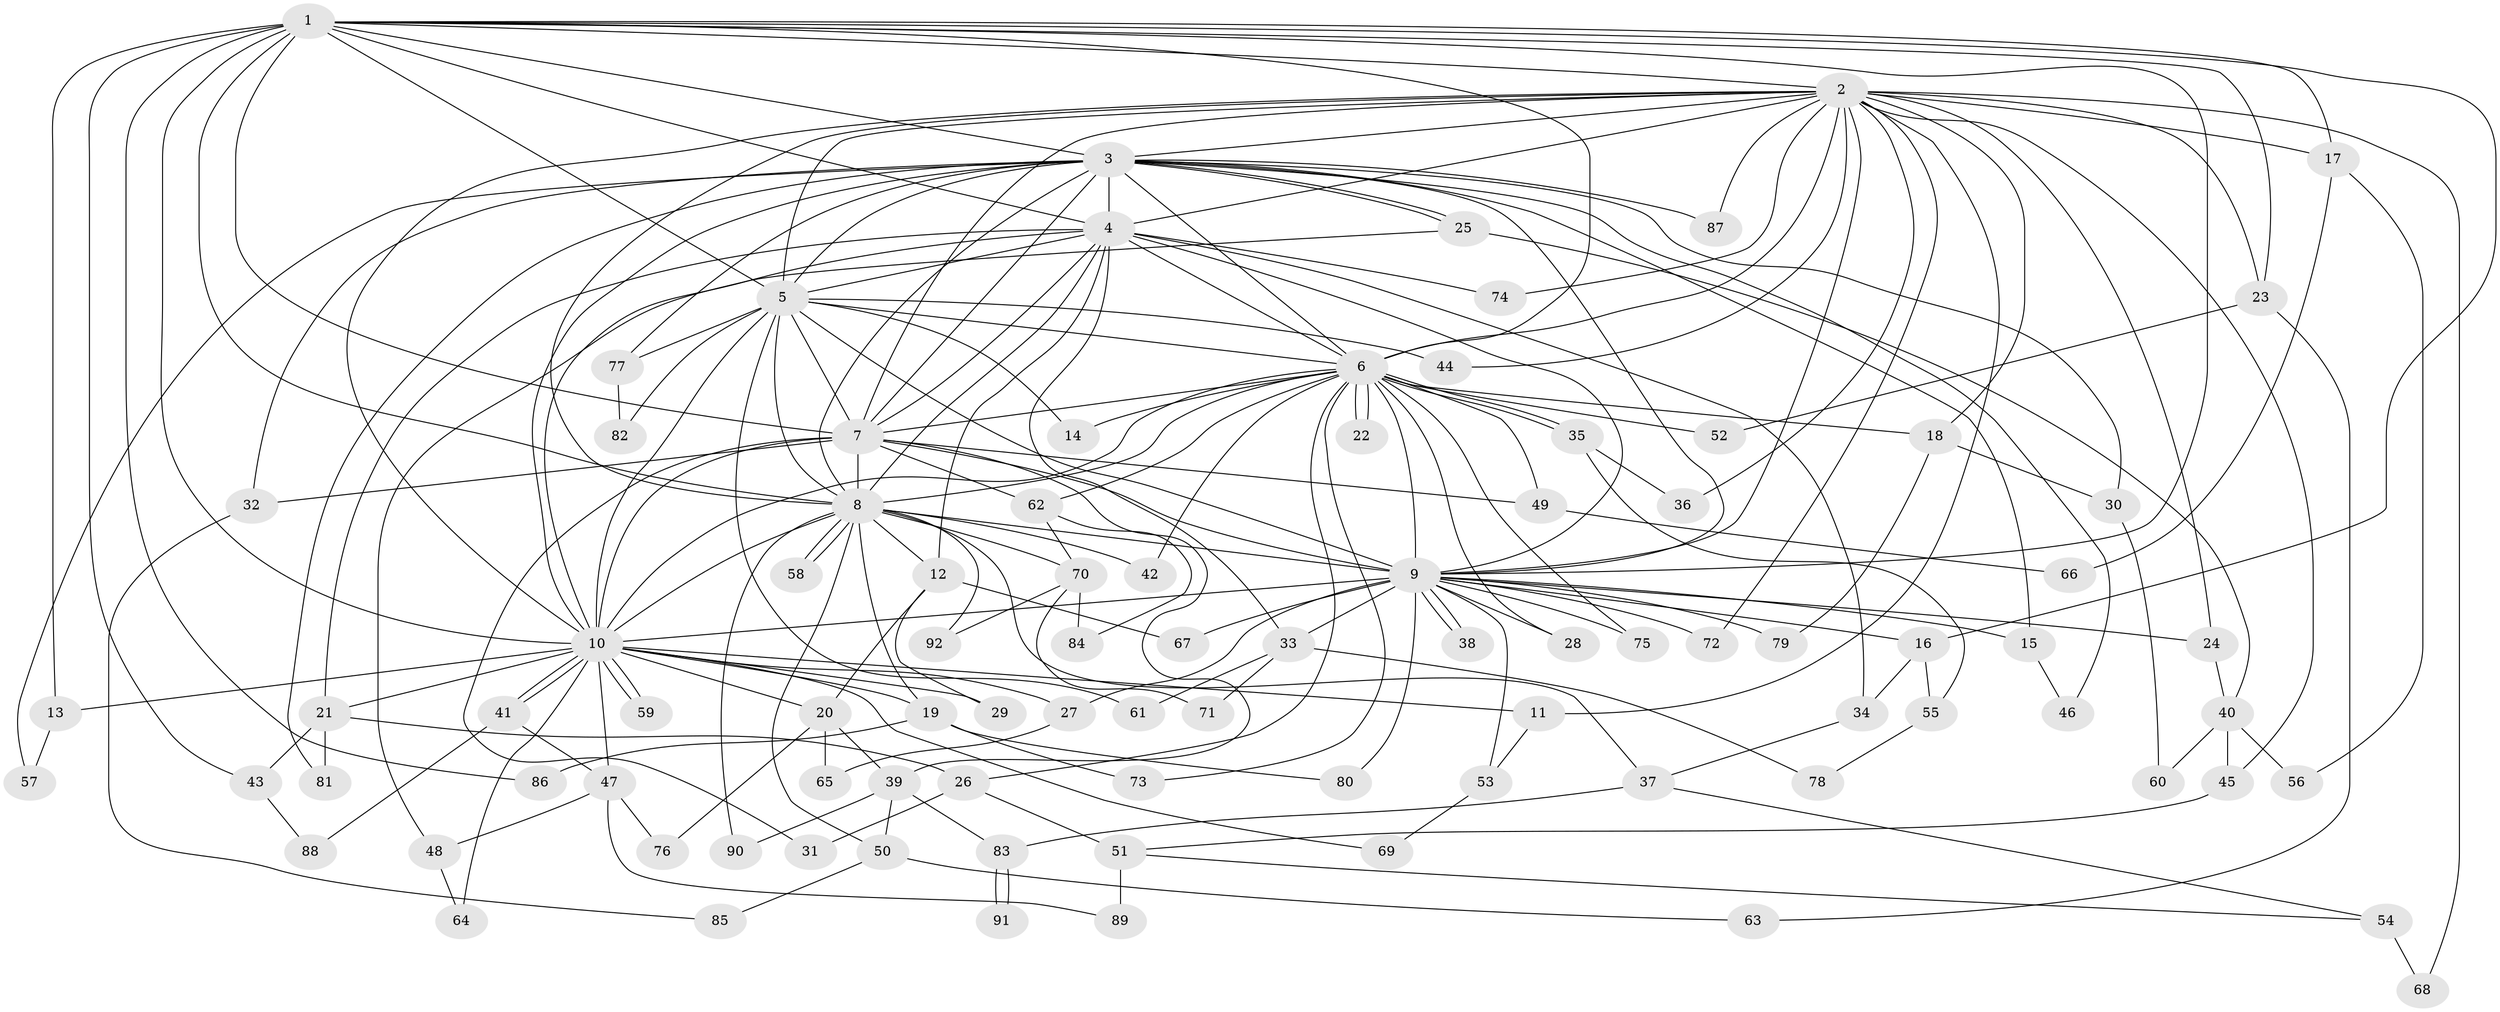 // coarse degree distribution, {21: 0.021739130434782608, 17: 0.021739130434782608, 5: 0.17391304347826086, 14: 0.021739130434782608, 1: 0.10869565217391304, 4: 0.17391304347826086, 3: 0.2608695652173913, 13: 0.06521739130434782, 6: 0.021739130434782608, 2: 0.10869565217391304, 16: 0.021739130434782608}
// Generated by graph-tools (version 1.1) at 2025/36/03/04/25 23:36:24]
// undirected, 92 vertices, 209 edges
graph export_dot {
  node [color=gray90,style=filled];
  1;
  2;
  3;
  4;
  5;
  6;
  7;
  8;
  9;
  10;
  11;
  12;
  13;
  14;
  15;
  16;
  17;
  18;
  19;
  20;
  21;
  22;
  23;
  24;
  25;
  26;
  27;
  28;
  29;
  30;
  31;
  32;
  33;
  34;
  35;
  36;
  37;
  38;
  39;
  40;
  41;
  42;
  43;
  44;
  45;
  46;
  47;
  48;
  49;
  50;
  51;
  52;
  53;
  54;
  55;
  56;
  57;
  58;
  59;
  60;
  61;
  62;
  63;
  64;
  65;
  66;
  67;
  68;
  69;
  70;
  71;
  72;
  73;
  74;
  75;
  76;
  77;
  78;
  79;
  80;
  81;
  82;
  83;
  84;
  85;
  86;
  87;
  88;
  89;
  90;
  91;
  92;
  1 -- 2;
  1 -- 3;
  1 -- 4;
  1 -- 5;
  1 -- 6;
  1 -- 7;
  1 -- 8;
  1 -- 9;
  1 -- 10;
  1 -- 13;
  1 -- 16;
  1 -- 17;
  1 -- 23;
  1 -- 43;
  1 -- 86;
  2 -- 3;
  2 -- 4;
  2 -- 5;
  2 -- 6;
  2 -- 7;
  2 -- 8;
  2 -- 9;
  2 -- 10;
  2 -- 11;
  2 -- 17;
  2 -- 18;
  2 -- 23;
  2 -- 24;
  2 -- 36;
  2 -- 44;
  2 -- 45;
  2 -- 68;
  2 -- 72;
  2 -- 74;
  2 -- 87;
  3 -- 4;
  3 -- 5;
  3 -- 6;
  3 -- 7;
  3 -- 8;
  3 -- 9;
  3 -- 10;
  3 -- 15;
  3 -- 25;
  3 -- 25;
  3 -- 30;
  3 -- 32;
  3 -- 46;
  3 -- 57;
  3 -- 77;
  3 -- 81;
  3 -- 87;
  4 -- 5;
  4 -- 6;
  4 -- 7;
  4 -- 8;
  4 -- 9;
  4 -- 10;
  4 -- 12;
  4 -- 21;
  4 -- 33;
  4 -- 34;
  4 -- 74;
  5 -- 6;
  5 -- 7;
  5 -- 8;
  5 -- 9;
  5 -- 10;
  5 -- 14;
  5 -- 44;
  5 -- 61;
  5 -- 77;
  5 -- 82;
  6 -- 7;
  6 -- 8;
  6 -- 9;
  6 -- 10;
  6 -- 14;
  6 -- 18;
  6 -- 22;
  6 -- 22;
  6 -- 26;
  6 -- 28;
  6 -- 35;
  6 -- 35;
  6 -- 42;
  6 -- 49;
  6 -- 52;
  6 -- 62;
  6 -- 73;
  6 -- 75;
  7 -- 8;
  7 -- 9;
  7 -- 10;
  7 -- 31;
  7 -- 32;
  7 -- 39;
  7 -- 49;
  7 -- 62;
  8 -- 9;
  8 -- 10;
  8 -- 12;
  8 -- 19;
  8 -- 37;
  8 -- 42;
  8 -- 50;
  8 -- 58;
  8 -- 58;
  8 -- 70;
  8 -- 90;
  8 -- 92;
  9 -- 10;
  9 -- 15;
  9 -- 16;
  9 -- 24;
  9 -- 27;
  9 -- 28;
  9 -- 33;
  9 -- 38;
  9 -- 38;
  9 -- 53;
  9 -- 67;
  9 -- 72;
  9 -- 75;
  9 -- 79;
  9 -- 80;
  10 -- 11;
  10 -- 13;
  10 -- 19;
  10 -- 20;
  10 -- 21;
  10 -- 27;
  10 -- 29;
  10 -- 41;
  10 -- 41;
  10 -- 47;
  10 -- 59;
  10 -- 59;
  10 -- 64;
  10 -- 69;
  11 -- 53;
  12 -- 20;
  12 -- 29;
  12 -- 67;
  13 -- 57;
  15 -- 46;
  16 -- 34;
  16 -- 55;
  17 -- 56;
  17 -- 66;
  18 -- 30;
  18 -- 79;
  19 -- 73;
  19 -- 80;
  19 -- 86;
  20 -- 39;
  20 -- 65;
  20 -- 76;
  21 -- 26;
  21 -- 43;
  21 -- 81;
  23 -- 52;
  23 -- 63;
  24 -- 40;
  25 -- 40;
  25 -- 48;
  26 -- 31;
  26 -- 51;
  27 -- 65;
  30 -- 60;
  32 -- 85;
  33 -- 61;
  33 -- 71;
  33 -- 78;
  34 -- 37;
  35 -- 36;
  35 -- 55;
  37 -- 54;
  37 -- 83;
  39 -- 50;
  39 -- 83;
  39 -- 90;
  40 -- 45;
  40 -- 56;
  40 -- 60;
  41 -- 47;
  41 -- 88;
  43 -- 88;
  45 -- 51;
  47 -- 48;
  47 -- 76;
  47 -- 89;
  48 -- 64;
  49 -- 66;
  50 -- 63;
  50 -- 85;
  51 -- 54;
  51 -- 89;
  53 -- 69;
  54 -- 68;
  55 -- 78;
  62 -- 70;
  62 -- 84;
  70 -- 71;
  70 -- 84;
  70 -- 92;
  77 -- 82;
  83 -- 91;
  83 -- 91;
}
